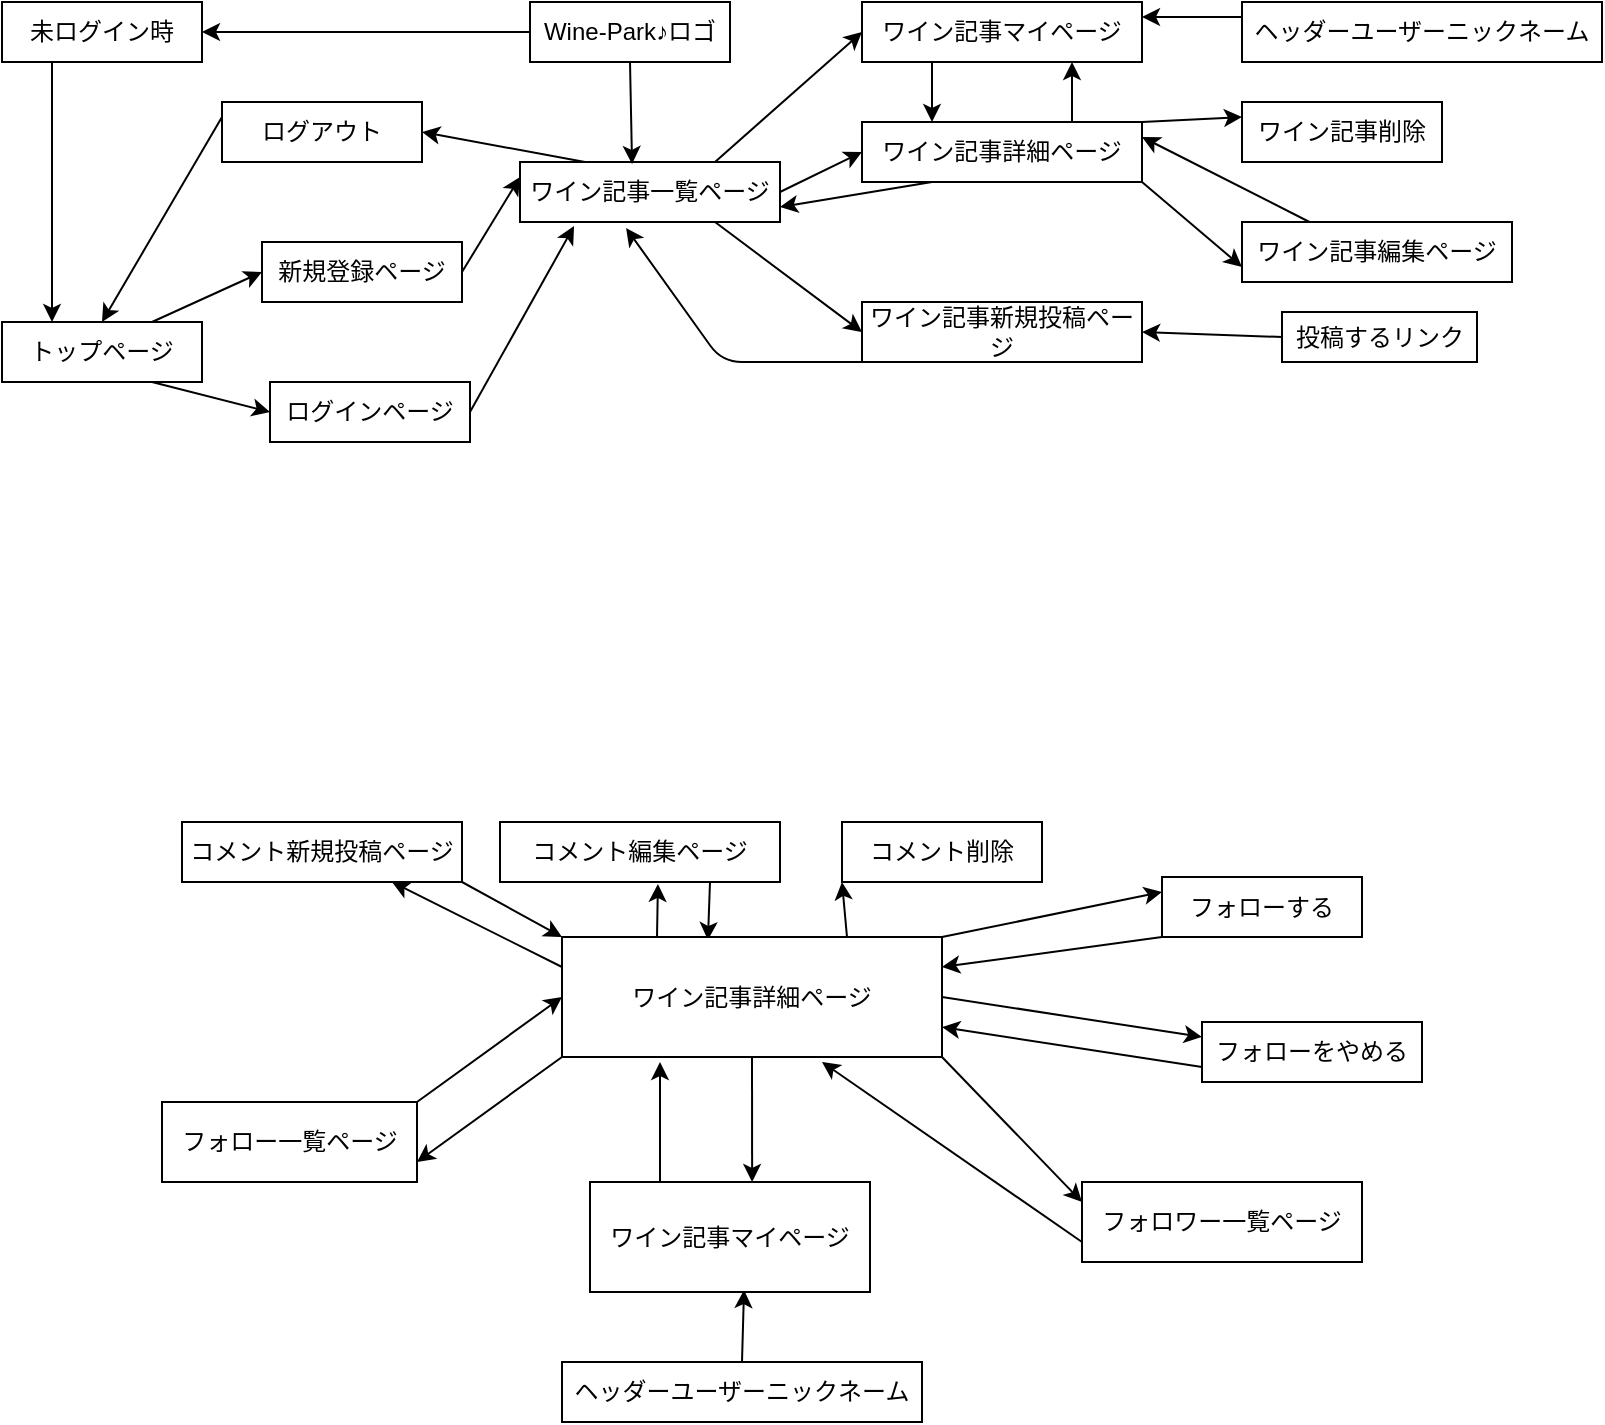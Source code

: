 <mxfile>
    <diagram id="KcuBEYPloT3iRKZsBtls" name="ページ1">
        <mxGraphModel dx="76" dy="520" grid="1" gridSize="10" guides="1" tooltips="1" connect="1" arrows="1" fold="1" page="1" pageScale="1" pageWidth="827" pageHeight="1169" math="0" shadow="0">
            <root>
                <mxCell id="0"/>
                <mxCell id="1" parent="0"/>
                <mxCell id="136" style="edgeStyle=none;html=1;exitX=1;exitY=0.5;exitDx=0;exitDy=0;entryX=0.208;entryY=1.067;entryDx=0;entryDy=0;entryPerimeter=0;" edge="1" parent="1" source="2" target="10">
                    <mxGeometry relative="1" as="geometry"/>
                </mxCell>
                <mxCell id="2" value="ログインページ" style="whiteSpace=wrap;html=1;align=center;" vertex="1" parent="1">
                    <mxGeometry x="184" y="300" width="100" height="30" as="geometry"/>
                </mxCell>
                <mxCell id="128" style="edgeStyle=none;html=1;exitX=0.75;exitY=0;exitDx=0;exitDy=0;entryX=0;entryY=0.5;entryDx=0;entryDy=0;" edge="1" parent="1" source="4" target="6">
                    <mxGeometry relative="1" as="geometry"/>
                </mxCell>
                <mxCell id="129" style="edgeStyle=none;html=1;exitX=0.75;exitY=1;exitDx=0;exitDy=0;entryX=0;entryY=0.5;entryDx=0;entryDy=0;" edge="1" parent="1" source="4" target="2">
                    <mxGeometry relative="1" as="geometry"/>
                </mxCell>
                <mxCell id="4" value="トップページ" style="whiteSpace=wrap;html=1;align=center;" vertex="1" parent="1">
                    <mxGeometry x="50" y="270" width="100" height="30" as="geometry"/>
                </mxCell>
                <mxCell id="5" style="edgeStyle=none;html=1;entryX=1;entryY=0.5;entryDx=0;entryDy=0;" edge="1" parent="1">
                    <mxGeometry relative="1" as="geometry">
                        <mxPoint x="270" y="270" as="sourcePoint"/>
                        <mxPoint x="270" y="270" as="targetPoint"/>
                    </mxGeometry>
                </mxCell>
                <mxCell id="131" style="edgeStyle=none;html=1;exitX=1;exitY=0.5;exitDx=0;exitDy=0;entryX=0;entryY=0.25;entryDx=0;entryDy=0;" edge="1" parent="1" source="6" target="10">
                    <mxGeometry relative="1" as="geometry"/>
                </mxCell>
                <mxCell id="6" value="新規登録ページ" style="whiteSpace=wrap;html=1;align=center;" vertex="1" parent="1">
                    <mxGeometry x="180" y="230" width="100" height="30" as="geometry"/>
                </mxCell>
                <mxCell id="138" style="edgeStyle=none;html=1;exitX=0.75;exitY=0;exitDx=0;exitDy=0;entryX=0;entryY=0.5;entryDx=0;entryDy=0;" edge="1" parent="1" source="10" target="46">
                    <mxGeometry relative="1" as="geometry"/>
                </mxCell>
                <mxCell id="140" style="edgeStyle=none;html=1;exitX=1;exitY=0.5;exitDx=0;exitDy=0;entryX=0;entryY=0.5;entryDx=0;entryDy=0;" edge="1" parent="1" source="10" target="22">
                    <mxGeometry relative="1" as="geometry"/>
                </mxCell>
                <mxCell id="147" style="edgeStyle=none;html=1;exitX=0.25;exitY=0;exitDx=0;exitDy=0;entryX=1;entryY=0.5;entryDx=0;entryDy=0;" edge="1" parent="1" source="10" target="146">
                    <mxGeometry relative="1" as="geometry"/>
                </mxCell>
                <mxCell id="149" style="edgeStyle=none;html=1;exitX=0.75;exitY=1;exitDx=0;exitDy=0;entryX=0;entryY=0.5;entryDx=0;entryDy=0;" edge="1" parent="1" source="10" target="47">
                    <mxGeometry relative="1" as="geometry"/>
                </mxCell>
                <mxCell id="10" value="ワイン記事一覧ページ" style="whiteSpace=wrap;html=1;align=center;" vertex="1" parent="1">
                    <mxGeometry x="309" y="190" width="130" height="30" as="geometry"/>
                </mxCell>
                <mxCell id="143" style="edgeStyle=none;html=1;exitX=0.75;exitY=0;exitDx=0;exitDy=0;entryX=0.75;entryY=1;entryDx=0;entryDy=0;" edge="1" parent="1" source="22" target="46">
                    <mxGeometry relative="1" as="geometry"/>
                </mxCell>
                <mxCell id="152" style="edgeStyle=none;html=1;exitX=1;exitY=0;exitDx=0;exitDy=0;entryX=0;entryY=0.25;entryDx=0;entryDy=0;" edge="1" parent="1" source="22" target="55">
                    <mxGeometry relative="1" as="geometry"/>
                </mxCell>
                <mxCell id="154" style="edgeStyle=none;html=1;exitX=1;exitY=1;exitDx=0;exitDy=0;entryX=0;entryY=0.75;entryDx=0;entryDy=0;" edge="1" parent="1" source="22" target="54">
                    <mxGeometry relative="1" as="geometry"/>
                </mxCell>
                <mxCell id="155" style="edgeStyle=none;html=1;exitX=0.25;exitY=1;exitDx=0;exitDy=0;entryX=1;entryY=0.75;entryDx=0;entryDy=0;" edge="1" parent="1" source="22" target="10">
                    <mxGeometry relative="1" as="geometry"/>
                </mxCell>
                <mxCell id="22" value="ワイン記事詳細ページ" style="whiteSpace=wrap;html=1;align=center;" vertex="1" parent="1">
                    <mxGeometry x="480" y="170" width="140" height="30" as="geometry"/>
                </mxCell>
                <mxCell id="144" style="edgeStyle=none;html=1;exitX=0.25;exitY=1;exitDx=0;exitDy=0;entryX=0.25;entryY=0;entryDx=0;entryDy=0;" edge="1" parent="1" source="46" target="22">
                    <mxGeometry relative="1" as="geometry"/>
                </mxCell>
                <mxCell id="46" value="ワイン記事マイページ" style="whiteSpace=wrap;html=1;align=center;" vertex="1" parent="1">
                    <mxGeometry x="480" y="110" width="140" height="30" as="geometry"/>
                </mxCell>
                <mxCell id="157" style="edgeStyle=none;html=1;exitX=0.25;exitY=1;exitDx=0;exitDy=0;entryX=0.408;entryY=1.1;entryDx=0;entryDy=0;entryPerimeter=0;" edge="1" parent="1" source="47" target="10">
                    <mxGeometry relative="1" as="geometry">
                        <Array as="points">
                            <mxPoint x="410" y="290"/>
                        </Array>
                    </mxGeometry>
                </mxCell>
                <mxCell id="47" value="ワイン記事新規投稿ページ" style="whiteSpace=wrap;html=1;align=center;" vertex="1" parent="1">
                    <mxGeometry x="480" y="260" width="140" height="30" as="geometry"/>
                </mxCell>
                <mxCell id="153" style="edgeStyle=none;html=1;exitX=0.25;exitY=0;exitDx=0;exitDy=0;entryX=1;entryY=0.25;entryDx=0;entryDy=0;" edge="1" parent="1" source="54" target="22">
                    <mxGeometry relative="1" as="geometry"/>
                </mxCell>
                <mxCell id="54" value="ワイン記事編集ページ" style="whiteSpace=wrap;html=1;align=center;" vertex="1" parent="1">
                    <mxGeometry x="670" y="220" width="135" height="30" as="geometry"/>
                </mxCell>
                <mxCell id="55" value="ワイン記事削除" style="whiteSpace=wrap;html=1;align=center;" vertex="1" parent="1">
                    <mxGeometry x="670" y="160" width="100" height="30" as="geometry"/>
                </mxCell>
                <mxCell id="180" style="edgeStyle=none;html=1;exitX=1;exitY=1;exitDx=0;exitDy=0;entryX=0;entryY=0;entryDx=0;entryDy=0;" edge="1" parent="1" source="56" target="63">
                    <mxGeometry relative="1" as="geometry"/>
                </mxCell>
                <mxCell id="56" value="コメント新規投稿ページ" style="whiteSpace=wrap;html=1;align=center;" vertex="1" parent="1">
                    <mxGeometry x="140" y="520" width="140" height="30" as="geometry"/>
                </mxCell>
                <mxCell id="173" style="edgeStyle=none;html=1;exitX=0.75;exitY=1;exitDx=0;exitDy=0;entryX=0.384;entryY=0.025;entryDx=0;entryDy=0;entryPerimeter=0;" edge="1" parent="1" source="57" target="63">
                    <mxGeometry relative="1" as="geometry"/>
                </mxCell>
                <mxCell id="57" value="コメント編集ページ" style="whiteSpace=wrap;html=1;align=center;" vertex="1" parent="1">
                    <mxGeometry x="299" y="520" width="140" height="30" as="geometry"/>
                </mxCell>
                <mxCell id="167" style="edgeStyle=none;html=1;exitX=0.5;exitY=1;exitDx=0;exitDy=0;entryX=0.579;entryY=0;entryDx=0;entryDy=0;entryPerimeter=0;" edge="1" parent="1" source="63" target="119">
                    <mxGeometry relative="1" as="geometry"/>
                </mxCell>
                <mxCell id="169" style="edgeStyle=none;html=1;exitX=0.75;exitY=0;exitDx=0;exitDy=0;entryX=0;entryY=1;entryDx=0;entryDy=0;" edge="1" parent="1" source="63" target="58">
                    <mxGeometry relative="1" as="geometry"/>
                </mxCell>
                <mxCell id="172" style="edgeStyle=none;html=1;exitX=0.25;exitY=0;exitDx=0;exitDy=0;entryX=0.564;entryY=1.033;entryDx=0;entryDy=0;entryPerimeter=0;" edge="1" parent="1" source="63" target="57">
                    <mxGeometry relative="1" as="geometry"/>
                </mxCell>
                <mxCell id="174" style="edgeStyle=none;html=1;exitX=1;exitY=0;exitDx=0;exitDy=0;entryX=0;entryY=0.25;entryDx=0;entryDy=0;" edge="1" parent="1" source="63" target="116">
                    <mxGeometry relative="1" as="geometry"/>
                </mxCell>
                <mxCell id="176" style="edgeStyle=none;html=1;exitX=1;exitY=0.5;exitDx=0;exitDy=0;entryX=0;entryY=0.25;entryDx=0;entryDy=0;" edge="1" parent="1" source="63" target="114">
                    <mxGeometry relative="1" as="geometry"/>
                </mxCell>
                <mxCell id="178" style="edgeStyle=none;html=1;exitX=1;exitY=1;exitDx=0;exitDy=0;entryX=0;entryY=0.25;entryDx=0;entryDy=0;" edge="1" parent="1" source="63" target="115">
                    <mxGeometry relative="1" as="geometry"/>
                </mxCell>
                <mxCell id="181" style="edgeStyle=none;html=1;exitX=0;exitY=0.25;exitDx=0;exitDy=0;entryX=0.75;entryY=1;entryDx=0;entryDy=0;" edge="1" parent="1" source="63" target="56">
                    <mxGeometry relative="1" as="geometry"/>
                </mxCell>
                <mxCell id="183" style="edgeStyle=none;html=1;exitX=0;exitY=1;exitDx=0;exitDy=0;entryX=1;entryY=0.75;entryDx=0;entryDy=0;" edge="1" parent="1" source="63" target="117">
                    <mxGeometry relative="1" as="geometry"/>
                </mxCell>
                <mxCell id="63" value="ワイン記事詳細ページ" style="whiteSpace=wrap;html=1;align=center;" vertex="1" parent="1">
                    <mxGeometry x="330" y="577.5" width="190" height="60" as="geometry"/>
                </mxCell>
                <mxCell id="133" style="edgeStyle=none;html=1;exitX=0;exitY=0.5;exitDx=0;exitDy=0;entryX=1;entryY=0.5;entryDx=0;entryDy=0;" edge="1" parent="1" source="97" target="99">
                    <mxGeometry relative="1" as="geometry">
                        <mxPoint x="267.5" y="125" as="targetPoint"/>
                    </mxGeometry>
                </mxCell>
                <mxCell id="135" style="edgeStyle=none;html=1;exitX=0.5;exitY=1;exitDx=0;exitDy=0;entryX=0.431;entryY=0.033;entryDx=0;entryDy=0;entryPerimeter=0;" edge="1" parent="1" source="97" target="10">
                    <mxGeometry relative="1" as="geometry"/>
                </mxCell>
                <mxCell id="97" value="Wine-Park♪ロゴ" style="whiteSpace=wrap;html=1;align=center;" vertex="1" parent="1">
                    <mxGeometry x="314" y="110" width="100" height="30" as="geometry"/>
                </mxCell>
                <mxCell id="145" style="edgeStyle=none;html=1;exitX=0;exitY=0.25;exitDx=0;exitDy=0;entryX=1;entryY=0.25;entryDx=0;entryDy=0;" edge="1" parent="1" source="103" target="46">
                    <mxGeometry relative="1" as="geometry"/>
                </mxCell>
                <mxCell id="103" value="ヘッダーユーザーニックネーム" style="whiteSpace=wrap;html=1;align=center;" vertex="1" parent="1">
                    <mxGeometry x="670" y="110" width="180" height="30" as="geometry"/>
                </mxCell>
                <mxCell id="165" style="edgeStyle=none;html=1;exitX=0.5;exitY=0;exitDx=0;exitDy=0;entryX=0.55;entryY=0.982;entryDx=0;entryDy=0;entryPerimeter=0;" edge="1" parent="1" source="108" target="119">
                    <mxGeometry relative="1" as="geometry"/>
                </mxCell>
                <mxCell id="108" value="ヘッダーユーザーニックネーム" style="whiteSpace=wrap;html=1;align=center;" vertex="1" parent="1">
                    <mxGeometry x="330" y="790" width="180" height="30" as="geometry"/>
                </mxCell>
                <mxCell id="177" style="edgeStyle=none;html=1;exitX=0;exitY=0.75;exitDx=0;exitDy=0;entryX=1;entryY=0.75;entryDx=0;entryDy=0;" edge="1" parent="1" source="114" target="63">
                    <mxGeometry relative="1" as="geometry"/>
                </mxCell>
                <mxCell id="114" value="フォローをやめる" style="whiteSpace=wrap;html=1;align=center;" vertex="1" parent="1">
                    <mxGeometry x="650" y="620" width="110" height="30" as="geometry"/>
                </mxCell>
                <mxCell id="166" style="edgeStyle=none;html=1;exitX=0;exitY=0.75;exitDx=0;exitDy=0;" edge="1" parent="1" source="115">
                    <mxGeometry relative="1" as="geometry">
                        <mxPoint x="460" y="640" as="targetPoint"/>
                    </mxGeometry>
                </mxCell>
                <mxCell id="115" value="フォロワー一覧ページ" style="whiteSpace=wrap;html=1;align=center;" vertex="1" parent="1">
                    <mxGeometry x="590" y="700" width="140" height="40" as="geometry"/>
                </mxCell>
                <mxCell id="175" style="edgeStyle=none;html=1;exitX=0;exitY=1;exitDx=0;exitDy=0;entryX=1;entryY=0.25;entryDx=0;entryDy=0;" edge="1" parent="1" source="116" target="63">
                    <mxGeometry relative="1" as="geometry"/>
                </mxCell>
                <mxCell id="116" value="フォローする" style="whiteSpace=wrap;html=1;align=center;" vertex="1" parent="1">
                    <mxGeometry x="630" y="547.5" width="100" height="30" as="geometry"/>
                </mxCell>
                <mxCell id="182" style="edgeStyle=none;html=1;exitX=1;exitY=0;exitDx=0;exitDy=0;entryX=0;entryY=0.5;entryDx=0;entryDy=0;" edge="1" parent="1" source="117" target="63">
                    <mxGeometry relative="1" as="geometry"/>
                </mxCell>
                <mxCell id="117" value="フォロー一覧ページ" style="whiteSpace=wrap;html=1;align=center;" vertex="1" parent="1">
                    <mxGeometry x="130" y="660" width="127.5" height="40" as="geometry"/>
                </mxCell>
                <mxCell id="168" style="edgeStyle=none;html=1;exitX=0.25;exitY=0;exitDx=0;exitDy=0;" edge="1" parent="1" source="119">
                    <mxGeometry relative="1" as="geometry">
                        <mxPoint x="379" y="640" as="targetPoint"/>
                    </mxGeometry>
                </mxCell>
                <mxCell id="119" value="ワイン記事マイページ" style="whiteSpace=wrap;html=1;align=center;" vertex="1" parent="1">
                    <mxGeometry x="344" y="700" width="140" height="55" as="geometry"/>
                </mxCell>
                <mxCell id="130" style="edgeStyle=none;html=1;exitX=0.25;exitY=1;exitDx=0;exitDy=0;entryX=0.25;entryY=0;entryDx=0;entryDy=0;" edge="1" parent="1" source="99" target="4">
                    <mxGeometry relative="1" as="geometry"/>
                </mxCell>
                <mxCell id="99" value="未ログイン時" style="whiteSpace=wrap;html=1;align=center;" vertex="1" parent="1">
                    <mxGeometry x="50" y="110" width="100" height="30" as="geometry"/>
                </mxCell>
                <mxCell id="58" value="コメント削除" style="whiteSpace=wrap;html=1;align=center;" vertex="1" parent="1">
                    <mxGeometry x="470" y="520" width="100" height="30" as="geometry"/>
                </mxCell>
                <mxCell id="148" style="edgeStyle=none;html=1;exitX=0;exitY=0.25;exitDx=0;exitDy=0;entryX=0.5;entryY=0;entryDx=0;entryDy=0;" edge="1" parent="1" source="146" target="4">
                    <mxGeometry relative="1" as="geometry"/>
                </mxCell>
                <mxCell id="146" value="ログアウト" style="whiteSpace=wrap;html=1;align=center;" vertex="1" parent="1">
                    <mxGeometry x="160" y="160" width="100" height="30" as="geometry"/>
                </mxCell>
                <mxCell id="159" style="edgeStyle=none;html=1;exitX=0;exitY=0.5;exitDx=0;exitDy=0;entryX=1;entryY=0.5;entryDx=0;entryDy=0;" edge="1" parent="1" source="158" target="47">
                    <mxGeometry relative="1" as="geometry"/>
                </mxCell>
                <mxCell id="158" value="投稿するリンク" style="whiteSpace=wrap;html=1;align=center;" vertex="1" parent="1">
                    <mxGeometry x="690" y="265" width="97.5" height="25" as="geometry"/>
                </mxCell>
            </root>
        </mxGraphModel>
    </diagram>
</mxfile>